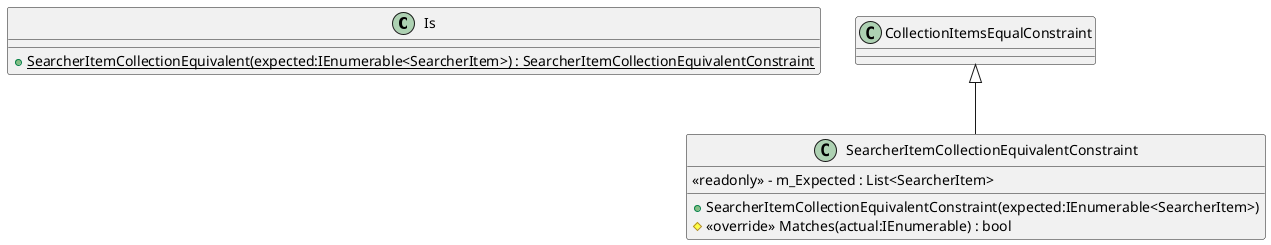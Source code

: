 @startuml
class Is {
    + {static} SearcherItemCollectionEquivalent(expected:IEnumerable<SearcherItem>) : SearcherItemCollectionEquivalentConstraint
}
class SearcherItemCollectionEquivalentConstraint {
    <<readonly>> - m_Expected : List<SearcherItem>
    + SearcherItemCollectionEquivalentConstraint(expected:IEnumerable<SearcherItem>)
    # <<override>> Matches(actual:IEnumerable) : bool
}
CollectionItemsEqualConstraint <|-- SearcherItemCollectionEquivalentConstraint
@enduml
